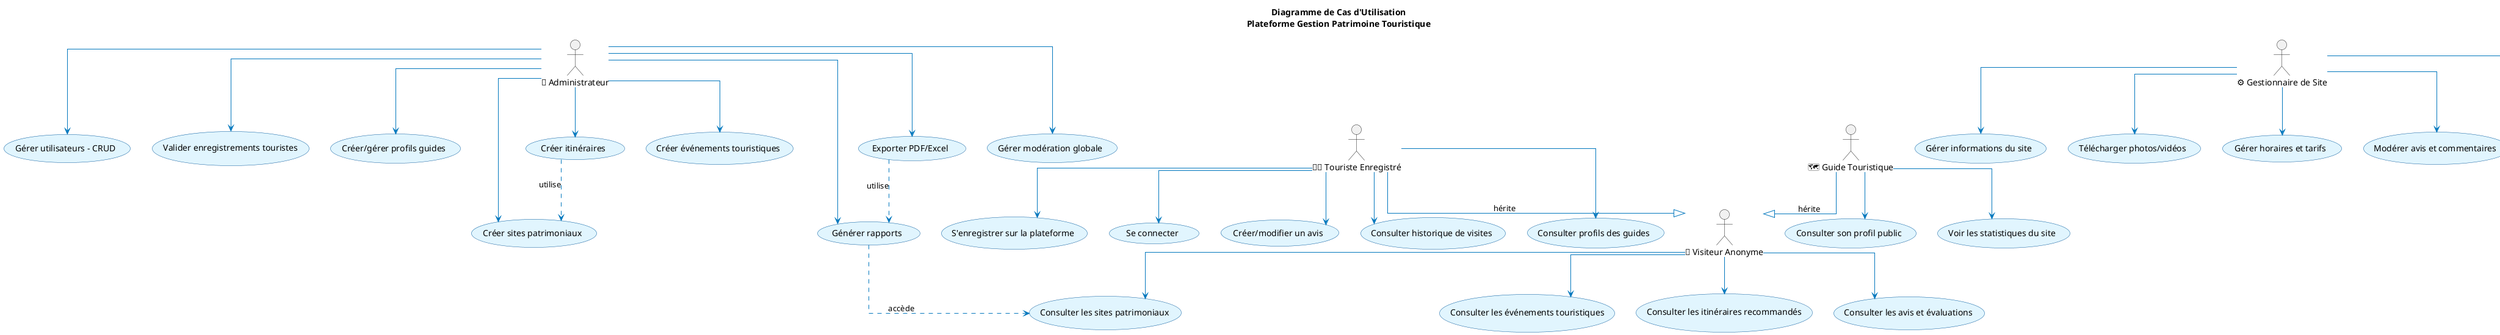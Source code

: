 @startuml Diagramme_Cas_d_Utilisation
!define DIRECTION top to bottom
skinparam linetype ortho
skinparam usecase {
    BackgroundColor #E1F5FE
    BorderColor #01579B
    ArrowColor #0277BD
    ActorBorderColor #01579B
    ActorBackgroundColor #4FC3F7
}

title Diagramme de Cas d'Utilisation\nPlateforme Gestion Patrimoine Touristique

(Consulter les sites patrimoniaux) as UC1
(Consulter les événements touristiques) as UC2
(Consulter les itinéraires recommandés) as UC3
(Consulter les avis et évaluations) as UC4
(S'enregistrer sur la plateforme) as UC5
(Se connecter) as UC6
(Créer/modifier un avis) as UC7
(Consulter historique de visites) as UC8
(Consulter profils des guides) as UC9
(Consulter son profil public) as UC10
(Voir les statistiques du site) as UC11
(Gérer informations du site) as UC12
(Télécharger photos/vidéos) as UC13
(Gérer horaires et tarifs) as UC14
(Modérer avis et commentaires) as UC15
(Consulter statistiques détaillées) as UC16
(Gérer utilisateurs - CRUD) as UC17
(Valider enregistrements touristes) as UC18
(Créer/gérer profils guides) as UC19
(Créer sites patrimoniaux) as UC20
(Créer itinéraires) as UC21
(Créer événements touristiques) as UC22
(Générer rapports) as UC23
(Exporter PDF/Excel) as UC24
(Gérer modération globale) as UC25

actor "👤 Visiteur Anonyme" as VisiteurAnonyme
actor "👨‍💼 Touriste Enregistré" as Touriste
actor "🗺️ Guide Touristique" as Guide
actor "⚙️ Gestionnaire de Site" as Gestionnaire
actor "👑 Administrateur" as Admin

VisiteurAnonyme --> UC1
VisiteurAnonyme --> UC2
VisiteurAnonyme --> UC3
VisiteurAnonyme --> UC4

Touriste --> UC5
Touriste --> UC6
Touriste --> UC7
Touriste --> UC8
Touriste --> UC9
Touriste --|> VisiteurAnonyme : hérite

Guide --> UC10
Guide --> UC11
Guide --|> VisiteurAnonyme : hérite

Gestionnaire --> UC12
Gestionnaire --> UC13
Gestionnaire --> UC14
Gestionnaire --> UC15
Gestionnaire --> UC16

Admin --> UC17
Admin --> UC18
Admin --> UC19
Admin --> UC20
Admin --> UC21
Admin --> UC22
Admin --> UC23
Admin --> UC24
Admin --> UC25

UC21 ..> UC20 : utilise
UC23 ..> UC1 : accède
UC24 ..> UC23 : utilise

@enduml